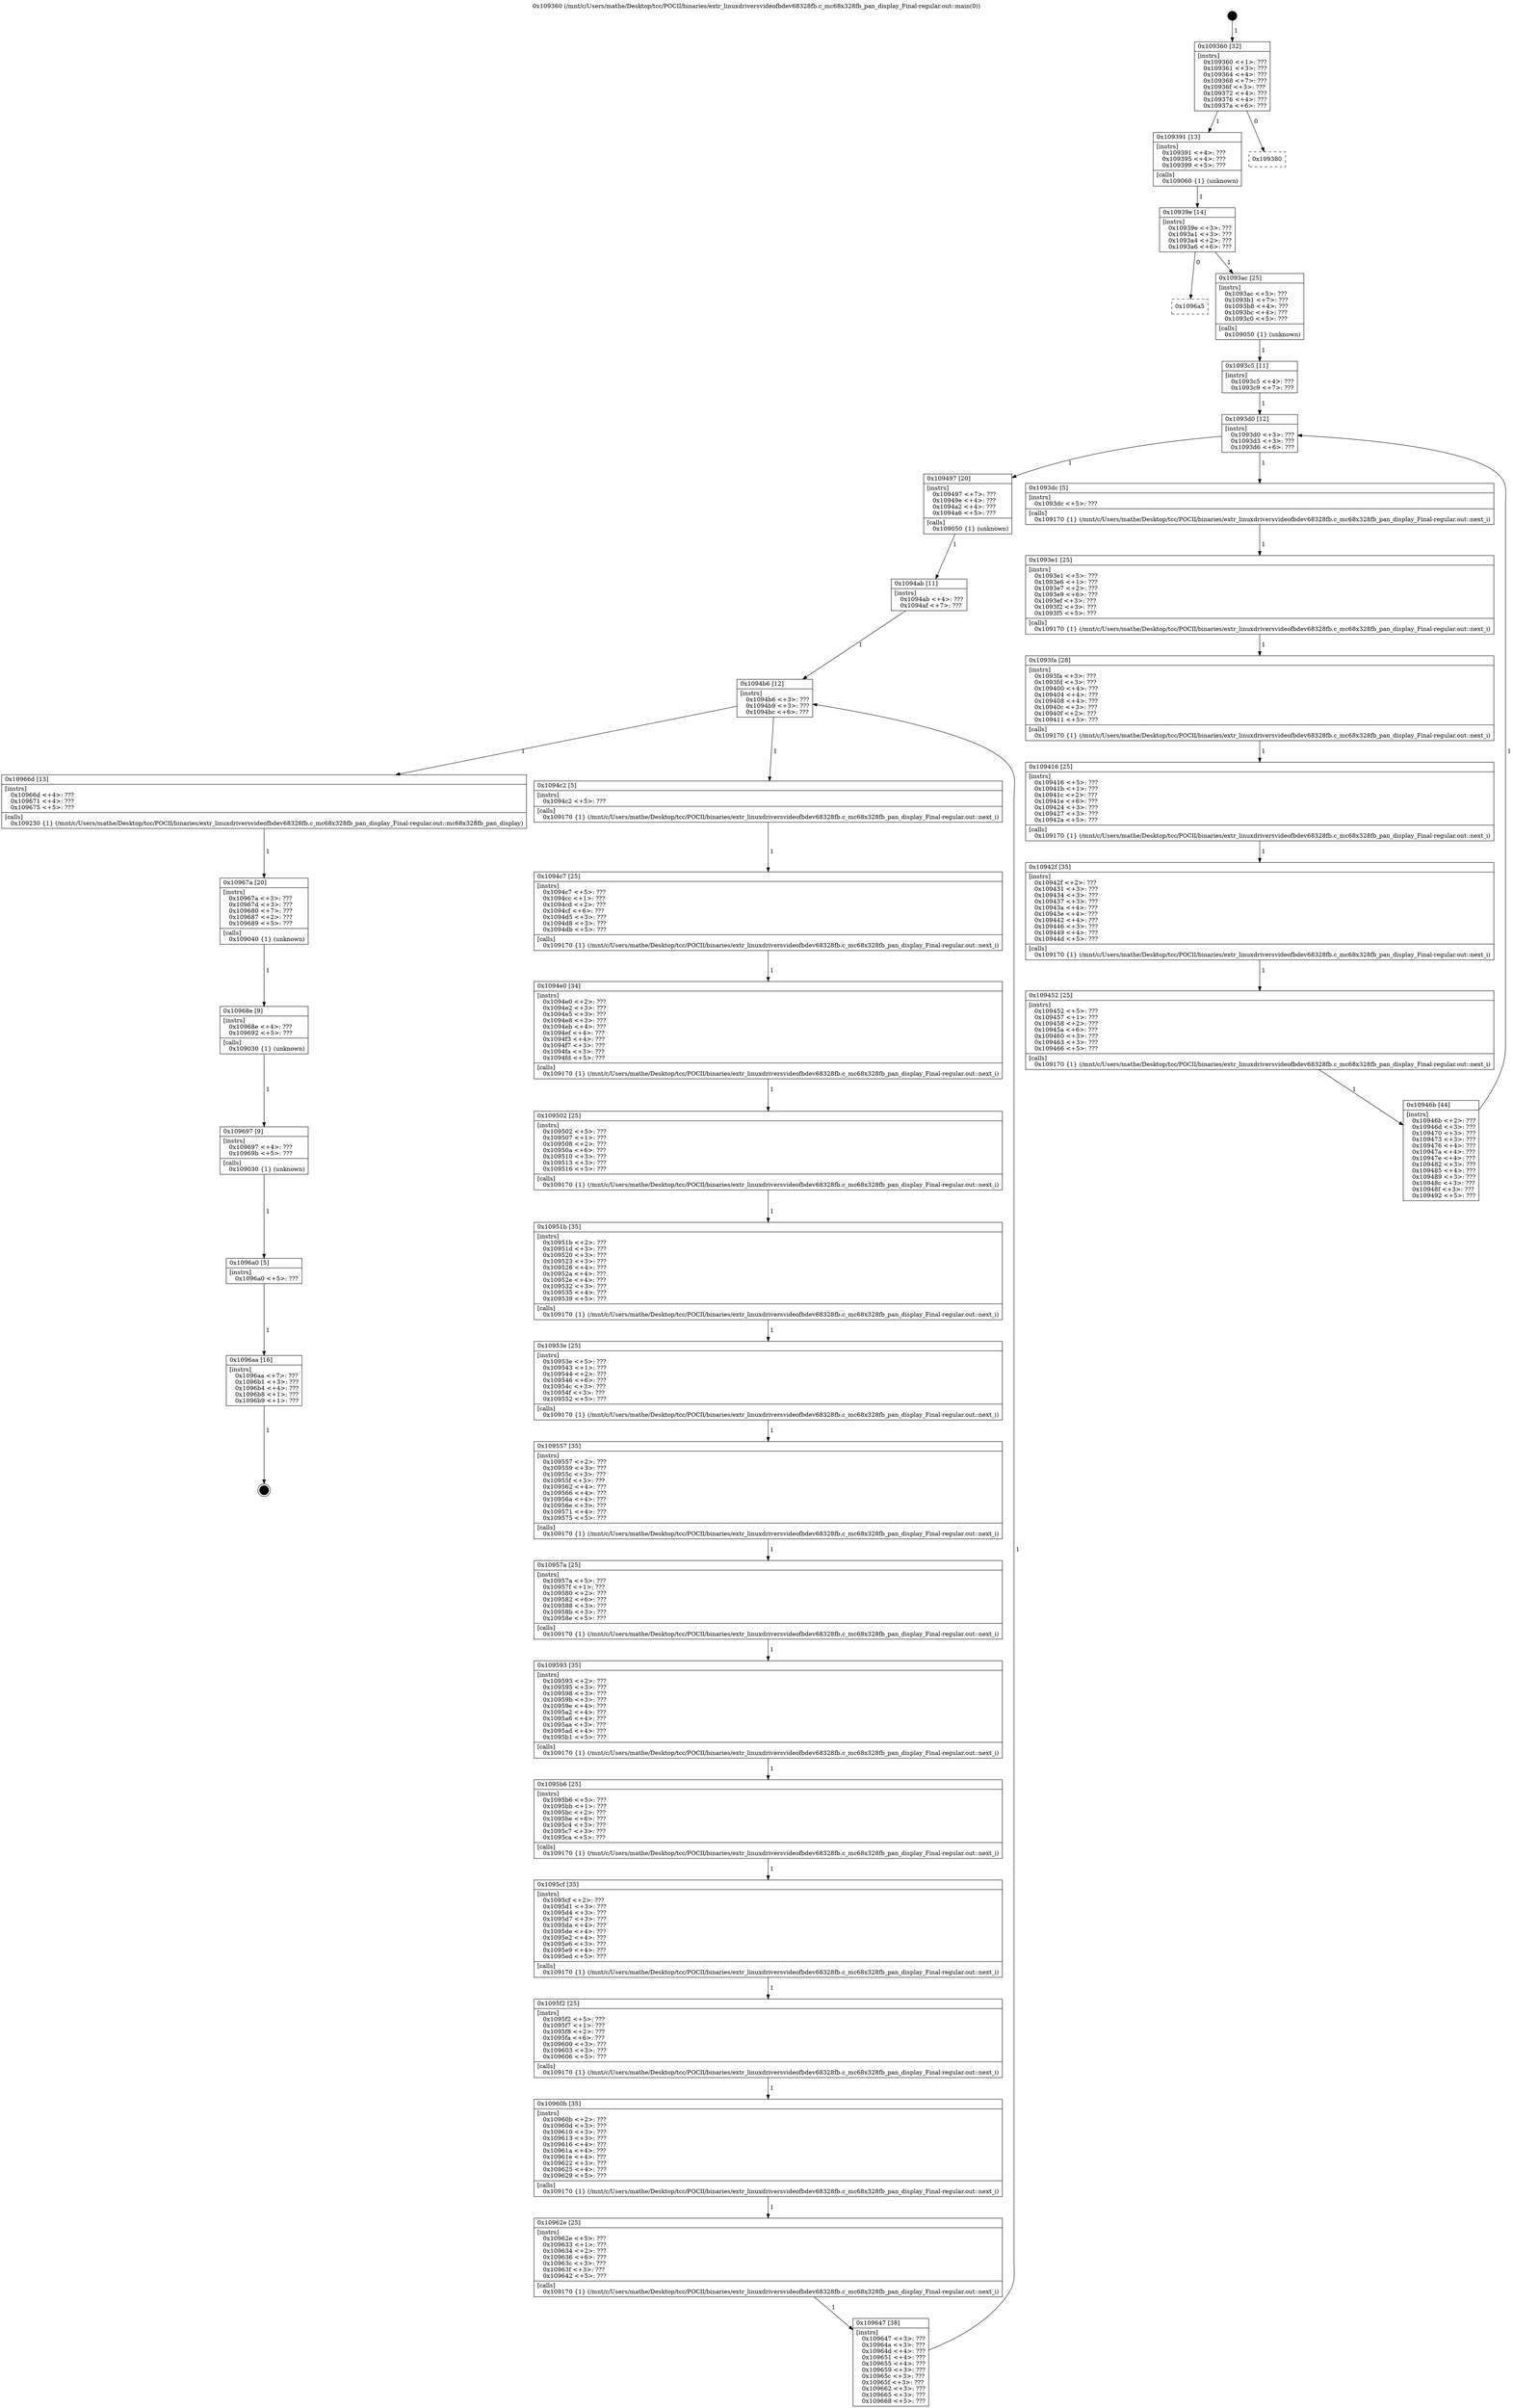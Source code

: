 digraph "0x109360" {
  label = "0x109360 (/mnt/c/Users/mathe/Desktop/tcc/POCII/binaries/extr_linuxdriversvideofbdev68328fb.c_mc68x328fb_pan_display_Final-regular.out::main(0))"
  labelloc = "t"
  node[shape=record]

  Entry [label="",width=0.3,height=0.3,shape=circle,fillcolor=black,style=filled]
  "0x109360" [label="{
     0x109360 [32]\l
     | [instrs]\l
     &nbsp;&nbsp;0x109360 \<+1\>: ???\l
     &nbsp;&nbsp;0x109361 \<+3\>: ???\l
     &nbsp;&nbsp;0x109364 \<+4\>: ???\l
     &nbsp;&nbsp;0x109368 \<+7\>: ???\l
     &nbsp;&nbsp;0x10936f \<+3\>: ???\l
     &nbsp;&nbsp;0x109372 \<+4\>: ???\l
     &nbsp;&nbsp;0x109376 \<+4\>: ???\l
     &nbsp;&nbsp;0x10937a \<+6\>: ???\l
  }"]
  "0x109391" [label="{
     0x109391 [13]\l
     | [instrs]\l
     &nbsp;&nbsp;0x109391 \<+4\>: ???\l
     &nbsp;&nbsp;0x109395 \<+4\>: ???\l
     &nbsp;&nbsp;0x109399 \<+5\>: ???\l
     | [calls]\l
     &nbsp;&nbsp;0x109060 \{1\} (unknown)\l
  }"]
  "0x109380" [label="{
     0x109380\l
  }", style=dashed]
  "0x10939e" [label="{
     0x10939e [14]\l
     | [instrs]\l
     &nbsp;&nbsp;0x10939e \<+3\>: ???\l
     &nbsp;&nbsp;0x1093a1 \<+3\>: ???\l
     &nbsp;&nbsp;0x1093a4 \<+2\>: ???\l
     &nbsp;&nbsp;0x1093a6 \<+6\>: ???\l
  }"]
  "0x1096a5" [label="{
     0x1096a5\l
  }", style=dashed]
  "0x1093ac" [label="{
     0x1093ac [25]\l
     | [instrs]\l
     &nbsp;&nbsp;0x1093ac \<+5\>: ???\l
     &nbsp;&nbsp;0x1093b1 \<+7\>: ???\l
     &nbsp;&nbsp;0x1093b8 \<+4\>: ???\l
     &nbsp;&nbsp;0x1093bc \<+4\>: ???\l
     &nbsp;&nbsp;0x1093c0 \<+5\>: ???\l
     | [calls]\l
     &nbsp;&nbsp;0x109050 \{1\} (unknown)\l
  }"]
  Exit [label="",width=0.3,height=0.3,shape=circle,fillcolor=black,style=filled,peripheries=2]
  "0x1093d0" [label="{
     0x1093d0 [12]\l
     | [instrs]\l
     &nbsp;&nbsp;0x1093d0 \<+3\>: ???\l
     &nbsp;&nbsp;0x1093d3 \<+3\>: ???\l
     &nbsp;&nbsp;0x1093d6 \<+6\>: ???\l
  }"]
  "0x109497" [label="{
     0x109497 [20]\l
     | [instrs]\l
     &nbsp;&nbsp;0x109497 \<+7\>: ???\l
     &nbsp;&nbsp;0x10949e \<+4\>: ???\l
     &nbsp;&nbsp;0x1094a2 \<+4\>: ???\l
     &nbsp;&nbsp;0x1094a6 \<+5\>: ???\l
     | [calls]\l
     &nbsp;&nbsp;0x109050 \{1\} (unknown)\l
  }"]
  "0x1093dc" [label="{
     0x1093dc [5]\l
     | [instrs]\l
     &nbsp;&nbsp;0x1093dc \<+5\>: ???\l
     | [calls]\l
     &nbsp;&nbsp;0x109170 \{1\} (/mnt/c/Users/mathe/Desktop/tcc/POCII/binaries/extr_linuxdriversvideofbdev68328fb.c_mc68x328fb_pan_display_Final-regular.out::next_i)\l
  }"]
  "0x1093e1" [label="{
     0x1093e1 [25]\l
     | [instrs]\l
     &nbsp;&nbsp;0x1093e1 \<+5\>: ???\l
     &nbsp;&nbsp;0x1093e6 \<+1\>: ???\l
     &nbsp;&nbsp;0x1093e7 \<+2\>: ???\l
     &nbsp;&nbsp;0x1093e9 \<+6\>: ???\l
     &nbsp;&nbsp;0x1093ef \<+3\>: ???\l
     &nbsp;&nbsp;0x1093f2 \<+3\>: ???\l
     &nbsp;&nbsp;0x1093f5 \<+5\>: ???\l
     | [calls]\l
     &nbsp;&nbsp;0x109170 \{1\} (/mnt/c/Users/mathe/Desktop/tcc/POCII/binaries/extr_linuxdriversvideofbdev68328fb.c_mc68x328fb_pan_display_Final-regular.out::next_i)\l
  }"]
  "0x1093fa" [label="{
     0x1093fa [28]\l
     | [instrs]\l
     &nbsp;&nbsp;0x1093fa \<+3\>: ???\l
     &nbsp;&nbsp;0x1093fd \<+3\>: ???\l
     &nbsp;&nbsp;0x109400 \<+4\>: ???\l
     &nbsp;&nbsp;0x109404 \<+4\>: ???\l
     &nbsp;&nbsp;0x109408 \<+4\>: ???\l
     &nbsp;&nbsp;0x10940c \<+3\>: ???\l
     &nbsp;&nbsp;0x10940f \<+2\>: ???\l
     &nbsp;&nbsp;0x109411 \<+5\>: ???\l
     | [calls]\l
     &nbsp;&nbsp;0x109170 \{1\} (/mnt/c/Users/mathe/Desktop/tcc/POCII/binaries/extr_linuxdriversvideofbdev68328fb.c_mc68x328fb_pan_display_Final-regular.out::next_i)\l
  }"]
  "0x109416" [label="{
     0x109416 [25]\l
     | [instrs]\l
     &nbsp;&nbsp;0x109416 \<+5\>: ???\l
     &nbsp;&nbsp;0x10941b \<+1\>: ???\l
     &nbsp;&nbsp;0x10941c \<+2\>: ???\l
     &nbsp;&nbsp;0x10941e \<+6\>: ???\l
     &nbsp;&nbsp;0x109424 \<+3\>: ???\l
     &nbsp;&nbsp;0x109427 \<+3\>: ???\l
     &nbsp;&nbsp;0x10942a \<+5\>: ???\l
     | [calls]\l
     &nbsp;&nbsp;0x109170 \{1\} (/mnt/c/Users/mathe/Desktop/tcc/POCII/binaries/extr_linuxdriversvideofbdev68328fb.c_mc68x328fb_pan_display_Final-regular.out::next_i)\l
  }"]
  "0x10942f" [label="{
     0x10942f [35]\l
     | [instrs]\l
     &nbsp;&nbsp;0x10942f \<+2\>: ???\l
     &nbsp;&nbsp;0x109431 \<+3\>: ???\l
     &nbsp;&nbsp;0x109434 \<+3\>: ???\l
     &nbsp;&nbsp;0x109437 \<+3\>: ???\l
     &nbsp;&nbsp;0x10943a \<+4\>: ???\l
     &nbsp;&nbsp;0x10943e \<+4\>: ???\l
     &nbsp;&nbsp;0x109442 \<+4\>: ???\l
     &nbsp;&nbsp;0x109446 \<+3\>: ???\l
     &nbsp;&nbsp;0x109449 \<+4\>: ???\l
     &nbsp;&nbsp;0x10944d \<+5\>: ???\l
     | [calls]\l
     &nbsp;&nbsp;0x109170 \{1\} (/mnt/c/Users/mathe/Desktop/tcc/POCII/binaries/extr_linuxdriversvideofbdev68328fb.c_mc68x328fb_pan_display_Final-regular.out::next_i)\l
  }"]
  "0x109452" [label="{
     0x109452 [25]\l
     | [instrs]\l
     &nbsp;&nbsp;0x109452 \<+5\>: ???\l
     &nbsp;&nbsp;0x109457 \<+1\>: ???\l
     &nbsp;&nbsp;0x109458 \<+2\>: ???\l
     &nbsp;&nbsp;0x10945a \<+6\>: ???\l
     &nbsp;&nbsp;0x109460 \<+3\>: ???\l
     &nbsp;&nbsp;0x109463 \<+3\>: ???\l
     &nbsp;&nbsp;0x109466 \<+5\>: ???\l
     | [calls]\l
     &nbsp;&nbsp;0x109170 \{1\} (/mnt/c/Users/mathe/Desktop/tcc/POCII/binaries/extr_linuxdriversvideofbdev68328fb.c_mc68x328fb_pan_display_Final-regular.out::next_i)\l
  }"]
  "0x10946b" [label="{
     0x10946b [44]\l
     | [instrs]\l
     &nbsp;&nbsp;0x10946b \<+2\>: ???\l
     &nbsp;&nbsp;0x10946d \<+3\>: ???\l
     &nbsp;&nbsp;0x109470 \<+3\>: ???\l
     &nbsp;&nbsp;0x109473 \<+3\>: ???\l
     &nbsp;&nbsp;0x109476 \<+4\>: ???\l
     &nbsp;&nbsp;0x10947a \<+4\>: ???\l
     &nbsp;&nbsp;0x10947e \<+4\>: ???\l
     &nbsp;&nbsp;0x109482 \<+3\>: ???\l
     &nbsp;&nbsp;0x109485 \<+4\>: ???\l
     &nbsp;&nbsp;0x109489 \<+3\>: ???\l
     &nbsp;&nbsp;0x10948c \<+3\>: ???\l
     &nbsp;&nbsp;0x10948f \<+3\>: ???\l
     &nbsp;&nbsp;0x109492 \<+5\>: ???\l
  }"]
  "0x1093c5" [label="{
     0x1093c5 [11]\l
     | [instrs]\l
     &nbsp;&nbsp;0x1093c5 \<+4\>: ???\l
     &nbsp;&nbsp;0x1093c9 \<+7\>: ???\l
  }"]
  "0x1094b6" [label="{
     0x1094b6 [12]\l
     | [instrs]\l
     &nbsp;&nbsp;0x1094b6 \<+3\>: ???\l
     &nbsp;&nbsp;0x1094b9 \<+3\>: ???\l
     &nbsp;&nbsp;0x1094bc \<+6\>: ???\l
  }"]
  "0x10966d" [label="{
     0x10966d [13]\l
     | [instrs]\l
     &nbsp;&nbsp;0x10966d \<+4\>: ???\l
     &nbsp;&nbsp;0x109671 \<+4\>: ???\l
     &nbsp;&nbsp;0x109675 \<+5\>: ???\l
     | [calls]\l
     &nbsp;&nbsp;0x109230 \{1\} (/mnt/c/Users/mathe/Desktop/tcc/POCII/binaries/extr_linuxdriversvideofbdev68328fb.c_mc68x328fb_pan_display_Final-regular.out::mc68x328fb_pan_display)\l
  }"]
  "0x1094c2" [label="{
     0x1094c2 [5]\l
     | [instrs]\l
     &nbsp;&nbsp;0x1094c2 \<+5\>: ???\l
     | [calls]\l
     &nbsp;&nbsp;0x109170 \{1\} (/mnt/c/Users/mathe/Desktop/tcc/POCII/binaries/extr_linuxdriversvideofbdev68328fb.c_mc68x328fb_pan_display_Final-regular.out::next_i)\l
  }"]
  "0x1094c7" [label="{
     0x1094c7 [25]\l
     | [instrs]\l
     &nbsp;&nbsp;0x1094c7 \<+5\>: ???\l
     &nbsp;&nbsp;0x1094cc \<+1\>: ???\l
     &nbsp;&nbsp;0x1094cd \<+2\>: ???\l
     &nbsp;&nbsp;0x1094cf \<+6\>: ???\l
     &nbsp;&nbsp;0x1094d5 \<+3\>: ???\l
     &nbsp;&nbsp;0x1094d8 \<+3\>: ???\l
     &nbsp;&nbsp;0x1094db \<+5\>: ???\l
     | [calls]\l
     &nbsp;&nbsp;0x109170 \{1\} (/mnt/c/Users/mathe/Desktop/tcc/POCII/binaries/extr_linuxdriversvideofbdev68328fb.c_mc68x328fb_pan_display_Final-regular.out::next_i)\l
  }"]
  "0x1094e0" [label="{
     0x1094e0 [34]\l
     | [instrs]\l
     &nbsp;&nbsp;0x1094e0 \<+2\>: ???\l
     &nbsp;&nbsp;0x1094e2 \<+3\>: ???\l
     &nbsp;&nbsp;0x1094e5 \<+3\>: ???\l
     &nbsp;&nbsp;0x1094e8 \<+3\>: ???\l
     &nbsp;&nbsp;0x1094eb \<+4\>: ???\l
     &nbsp;&nbsp;0x1094ef \<+4\>: ???\l
     &nbsp;&nbsp;0x1094f3 \<+4\>: ???\l
     &nbsp;&nbsp;0x1094f7 \<+3\>: ???\l
     &nbsp;&nbsp;0x1094fa \<+3\>: ???\l
     &nbsp;&nbsp;0x1094fd \<+5\>: ???\l
     | [calls]\l
     &nbsp;&nbsp;0x109170 \{1\} (/mnt/c/Users/mathe/Desktop/tcc/POCII/binaries/extr_linuxdriversvideofbdev68328fb.c_mc68x328fb_pan_display_Final-regular.out::next_i)\l
  }"]
  "0x109502" [label="{
     0x109502 [25]\l
     | [instrs]\l
     &nbsp;&nbsp;0x109502 \<+5\>: ???\l
     &nbsp;&nbsp;0x109507 \<+1\>: ???\l
     &nbsp;&nbsp;0x109508 \<+2\>: ???\l
     &nbsp;&nbsp;0x10950a \<+6\>: ???\l
     &nbsp;&nbsp;0x109510 \<+3\>: ???\l
     &nbsp;&nbsp;0x109513 \<+3\>: ???\l
     &nbsp;&nbsp;0x109516 \<+5\>: ???\l
     | [calls]\l
     &nbsp;&nbsp;0x109170 \{1\} (/mnt/c/Users/mathe/Desktop/tcc/POCII/binaries/extr_linuxdriversvideofbdev68328fb.c_mc68x328fb_pan_display_Final-regular.out::next_i)\l
  }"]
  "0x10951b" [label="{
     0x10951b [35]\l
     | [instrs]\l
     &nbsp;&nbsp;0x10951b \<+2\>: ???\l
     &nbsp;&nbsp;0x10951d \<+3\>: ???\l
     &nbsp;&nbsp;0x109520 \<+3\>: ???\l
     &nbsp;&nbsp;0x109523 \<+3\>: ???\l
     &nbsp;&nbsp;0x109526 \<+4\>: ???\l
     &nbsp;&nbsp;0x10952a \<+4\>: ???\l
     &nbsp;&nbsp;0x10952e \<+4\>: ???\l
     &nbsp;&nbsp;0x109532 \<+3\>: ???\l
     &nbsp;&nbsp;0x109535 \<+4\>: ???\l
     &nbsp;&nbsp;0x109539 \<+5\>: ???\l
     | [calls]\l
     &nbsp;&nbsp;0x109170 \{1\} (/mnt/c/Users/mathe/Desktop/tcc/POCII/binaries/extr_linuxdriversvideofbdev68328fb.c_mc68x328fb_pan_display_Final-regular.out::next_i)\l
  }"]
  "0x10953e" [label="{
     0x10953e [25]\l
     | [instrs]\l
     &nbsp;&nbsp;0x10953e \<+5\>: ???\l
     &nbsp;&nbsp;0x109543 \<+1\>: ???\l
     &nbsp;&nbsp;0x109544 \<+2\>: ???\l
     &nbsp;&nbsp;0x109546 \<+6\>: ???\l
     &nbsp;&nbsp;0x10954c \<+3\>: ???\l
     &nbsp;&nbsp;0x10954f \<+3\>: ???\l
     &nbsp;&nbsp;0x109552 \<+5\>: ???\l
     | [calls]\l
     &nbsp;&nbsp;0x109170 \{1\} (/mnt/c/Users/mathe/Desktop/tcc/POCII/binaries/extr_linuxdriversvideofbdev68328fb.c_mc68x328fb_pan_display_Final-regular.out::next_i)\l
  }"]
  "0x109557" [label="{
     0x109557 [35]\l
     | [instrs]\l
     &nbsp;&nbsp;0x109557 \<+2\>: ???\l
     &nbsp;&nbsp;0x109559 \<+3\>: ???\l
     &nbsp;&nbsp;0x10955c \<+3\>: ???\l
     &nbsp;&nbsp;0x10955f \<+3\>: ???\l
     &nbsp;&nbsp;0x109562 \<+4\>: ???\l
     &nbsp;&nbsp;0x109566 \<+4\>: ???\l
     &nbsp;&nbsp;0x10956a \<+4\>: ???\l
     &nbsp;&nbsp;0x10956e \<+3\>: ???\l
     &nbsp;&nbsp;0x109571 \<+4\>: ???\l
     &nbsp;&nbsp;0x109575 \<+5\>: ???\l
     | [calls]\l
     &nbsp;&nbsp;0x109170 \{1\} (/mnt/c/Users/mathe/Desktop/tcc/POCII/binaries/extr_linuxdriversvideofbdev68328fb.c_mc68x328fb_pan_display_Final-regular.out::next_i)\l
  }"]
  "0x10957a" [label="{
     0x10957a [25]\l
     | [instrs]\l
     &nbsp;&nbsp;0x10957a \<+5\>: ???\l
     &nbsp;&nbsp;0x10957f \<+1\>: ???\l
     &nbsp;&nbsp;0x109580 \<+2\>: ???\l
     &nbsp;&nbsp;0x109582 \<+6\>: ???\l
     &nbsp;&nbsp;0x109588 \<+3\>: ???\l
     &nbsp;&nbsp;0x10958b \<+3\>: ???\l
     &nbsp;&nbsp;0x10958e \<+5\>: ???\l
     | [calls]\l
     &nbsp;&nbsp;0x109170 \{1\} (/mnt/c/Users/mathe/Desktop/tcc/POCII/binaries/extr_linuxdriversvideofbdev68328fb.c_mc68x328fb_pan_display_Final-regular.out::next_i)\l
  }"]
  "0x109593" [label="{
     0x109593 [35]\l
     | [instrs]\l
     &nbsp;&nbsp;0x109593 \<+2\>: ???\l
     &nbsp;&nbsp;0x109595 \<+3\>: ???\l
     &nbsp;&nbsp;0x109598 \<+3\>: ???\l
     &nbsp;&nbsp;0x10959b \<+3\>: ???\l
     &nbsp;&nbsp;0x10959e \<+4\>: ???\l
     &nbsp;&nbsp;0x1095a2 \<+4\>: ???\l
     &nbsp;&nbsp;0x1095a6 \<+4\>: ???\l
     &nbsp;&nbsp;0x1095aa \<+3\>: ???\l
     &nbsp;&nbsp;0x1095ad \<+4\>: ???\l
     &nbsp;&nbsp;0x1095b1 \<+5\>: ???\l
     | [calls]\l
     &nbsp;&nbsp;0x109170 \{1\} (/mnt/c/Users/mathe/Desktop/tcc/POCII/binaries/extr_linuxdriversvideofbdev68328fb.c_mc68x328fb_pan_display_Final-regular.out::next_i)\l
  }"]
  "0x1095b6" [label="{
     0x1095b6 [25]\l
     | [instrs]\l
     &nbsp;&nbsp;0x1095b6 \<+5\>: ???\l
     &nbsp;&nbsp;0x1095bb \<+1\>: ???\l
     &nbsp;&nbsp;0x1095bc \<+2\>: ???\l
     &nbsp;&nbsp;0x1095be \<+6\>: ???\l
     &nbsp;&nbsp;0x1095c4 \<+3\>: ???\l
     &nbsp;&nbsp;0x1095c7 \<+3\>: ???\l
     &nbsp;&nbsp;0x1095ca \<+5\>: ???\l
     | [calls]\l
     &nbsp;&nbsp;0x109170 \{1\} (/mnt/c/Users/mathe/Desktop/tcc/POCII/binaries/extr_linuxdriversvideofbdev68328fb.c_mc68x328fb_pan_display_Final-regular.out::next_i)\l
  }"]
  "0x1095cf" [label="{
     0x1095cf [35]\l
     | [instrs]\l
     &nbsp;&nbsp;0x1095cf \<+2\>: ???\l
     &nbsp;&nbsp;0x1095d1 \<+3\>: ???\l
     &nbsp;&nbsp;0x1095d4 \<+3\>: ???\l
     &nbsp;&nbsp;0x1095d7 \<+3\>: ???\l
     &nbsp;&nbsp;0x1095da \<+4\>: ???\l
     &nbsp;&nbsp;0x1095de \<+4\>: ???\l
     &nbsp;&nbsp;0x1095e2 \<+4\>: ???\l
     &nbsp;&nbsp;0x1095e6 \<+3\>: ???\l
     &nbsp;&nbsp;0x1095e9 \<+4\>: ???\l
     &nbsp;&nbsp;0x1095ed \<+5\>: ???\l
     | [calls]\l
     &nbsp;&nbsp;0x109170 \{1\} (/mnt/c/Users/mathe/Desktop/tcc/POCII/binaries/extr_linuxdriversvideofbdev68328fb.c_mc68x328fb_pan_display_Final-regular.out::next_i)\l
  }"]
  "0x1095f2" [label="{
     0x1095f2 [25]\l
     | [instrs]\l
     &nbsp;&nbsp;0x1095f2 \<+5\>: ???\l
     &nbsp;&nbsp;0x1095f7 \<+1\>: ???\l
     &nbsp;&nbsp;0x1095f8 \<+2\>: ???\l
     &nbsp;&nbsp;0x1095fa \<+6\>: ???\l
     &nbsp;&nbsp;0x109600 \<+3\>: ???\l
     &nbsp;&nbsp;0x109603 \<+3\>: ???\l
     &nbsp;&nbsp;0x109606 \<+5\>: ???\l
     | [calls]\l
     &nbsp;&nbsp;0x109170 \{1\} (/mnt/c/Users/mathe/Desktop/tcc/POCII/binaries/extr_linuxdriversvideofbdev68328fb.c_mc68x328fb_pan_display_Final-regular.out::next_i)\l
  }"]
  "0x10960b" [label="{
     0x10960b [35]\l
     | [instrs]\l
     &nbsp;&nbsp;0x10960b \<+2\>: ???\l
     &nbsp;&nbsp;0x10960d \<+3\>: ???\l
     &nbsp;&nbsp;0x109610 \<+3\>: ???\l
     &nbsp;&nbsp;0x109613 \<+3\>: ???\l
     &nbsp;&nbsp;0x109616 \<+4\>: ???\l
     &nbsp;&nbsp;0x10961a \<+4\>: ???\l
     &nbsp;&nbsp;0x10961e \<+4\>: ???\l
     &nbsp;&nbsp;0x109622 \<+3\>: ???\l
     &nbsp;&nbsp;0x109625 \<+4\>: ???\l
     &nbsp;&nbsp;0x109629 \<+5\>: ???\l
     | [calls]\l
     &nbsp;&nbsp;0x109170 \{1\} (/mnt/c/Users/mathe/Desktop/tcc/POCII/binaries/extr_linuxdriversvideofbdev68328fb.c_mc68x328fb_pan_display_Final-regular.out::next_i)\l
  }"]
  "0x10962e" [label="{
     0x10962e [25]\l
     | [instrs]\l
     &nbsp;&nbsp;0x10962e \<+5\>: ???\l
     &nbsp;&nbsp;0x109633 \<+1\>: ???\l
     &nbsp;&nbsp;0x109634 \<+2\>: ???\l
     &nbsp;&nbsp;0x109636 \<+6\>: ???\l
     &nbsp;&nbsp;0x10963c \<+3\>: ???\l
     &nbsp;&nbsp;0x10963f \<+3\>: ???\l
     &nbsp;&nbsp;0x109642 \<+5\>: ???\l
     | [calls]\l
     &nbsp;&nbsp;0x109170 \{1\} (/mnt/c/Users/mathe/Desktop/tcc/POCII/binaries/extr_linuxdriversvideofbdev68328fb.c_mc68x328fb_pan_display_Final-regular.out::next_i)\l
  }"]
  "0x109647" [label="{
     0x109647 [38]\l
     | [instrs]\l
     &nbsp;&nbsp;0x109647 \<+3\>: ???\l
     &nbsp;&nbsp;0x10964a \<+3\>: ???\l
     &nbsp;&nbsp;0x10964d \<+4\>: ???\l
     &nbsp;&nbsp;0x109651 \<+4\>: ???\l
     &nbsp;&nbsp;0x109655 \<+4\>: ???\l
     &nbsp;&nbsp;0x109659 \<+3\>: ???\l
     &nbsp;&nbsp;0x10965c \<+3\>: ???\l
     &nbsp;&nbsp;0x10965f \<+3\>: ???\l
     &nbsp;&nbsp;0x109662 \<+3\>: ???\l
     &nbsp;&nbsp;0x109665 \<+3\>: ???\l
     &nbsp;&nbsp;0x109668 \<+5\>: ???\l
  }"]
  "0x1094ab" [label="{
     0x1094ab [11]\l
     | [instrs]\l
     &nbsp;&nbsp;0x1094ab \<+4\>: ???\l
     &nbsp;&nbsp;0x1094af \<+7\>: ???\l
  }"]
  "0x10967a" [label="{
     0x10967a [20]\l
     | [instrs]\l
     &nbsp;&nbsp;0x10967a \<+3\>: ???\l
     &nbsp;&nbsp;0x10967d \<+3\>: ???\l
     &nbsp;&nbsp;0x109680 \<+7\>: ???\l
     &nbsp;&nbsp;0x109687 \<+2\>: ???\l
     &nbsp;&nbsp;0x109689 \<+5\>: ???\l
     | [calls]\l
     &nbsp;&nbsp;0x109040 \{1\} (unknown)\l
  }"]
  "0x10968e" [label="{
     0x10968e [9]\l
     | [instrs]\l
     &nbsp;&nbsp;0x10968e \<+4\>: ???\l
     &nbsp;&nbsp;0x109692 \<+5\>: ???\l
     | [calls]\l
     &nbsp;&nbsp;0x109030 \{1\} (unknown)\l
  }"]
  "0x109697" [label="{
     0x109697 [9]\l
     | [instrs]\l
     &nbsp;&nbsp;0x109697 \<+4\>: ???\l
     &nbsp;&nbsp;0x10969b \<+5\>: ???\l
     | [calls]\l
     &nbsp;&nbsp;0x109030 \{1\} (unknown)\l
  }"]
  "0x1096a0" [label="{
     0x1096a0 [5]\l
     | [instrs]\l
     &nbsp;&nbsp;0x1096a0 \<+5\>: ???\l
  }"]
  "0x1096aa" [label="{
     0x1096aa [16]\l
     | [instrs]\l
     &nbsp;&nbsp;0x1096aa \<+7\>: ???\l
     &nbsp;&nbsp;0x1096b1 \<+3\>: ???\l
     &nbsp;&nbsp;0x1096b4 \<+4\>: ???\l
     &nbsp;&nbsp;0x1096b8 \<+1\>: ???\l
     &nbsp;&nbsp;0x1096b9 \<+1\>: ???\l
  }"]
  Entry -> "0x109360" [label=" 1"]
  "0x109360" -> "0x109391" [label=" 1"]
  "0x109360" -> "0x109380" [label=" 0"]
  "0x109391" -> "0x10939e" [label=" 1"]
  "0x10939e" -> "0x1096a5" [label=" 0"]
  "0x10939e" -> "0x1093ac" [label=" 1"]
  "0x1096aa" -> Exit [label=" 1"]
  "0x1093ac" -> "0x1093c5" [label=" 1"]
  "0x1093d0" -> "0x109497" [label=" 1"]
  "0x1093d0" -> "0x1093dc" [label=" 1"]
  "0x1093dc" -> "0x1093e1" [label=" 1"]
  "0x1093e1" -> "0x1093fa" [label=" 1"]
  "0x1093fa" -> "0x109416" [label=" 1"]
  "0x109416" -> "0x10942f" [label=" 1"]
  "0x10942f" -> "0x109452" [label=" 1"]
  "0x109452" -> "0x10946b" [label=" 1"]
  "0x1093c5" -> "0x1093d0" [label=" 1"]
  "0x10946b" -> "0x1093d0" [label=" 1"]
  "0x109497" -> "0x1094ab" [label=" 1"]
  "0x1094b6" -> "0x10966d" [label=" 1"]
  "0x1094b6" -> "0x1094c2" [label=" 1"]
  "0x1094c2" -> "0x1094c7" [label=" 1"]
  "0x1094c7" -> "0x1094e0" [label=" 1"]
  "0x1094e0" -> "0x109502" [label=" 1"]
  "0x109502" -> "0x10951b" [label=" 1"]
  "0x10951b" -> "0x10953e" [label=" 1"]
  "0x10953e" -> "0x109557" [label=" 1"]
  "0x109557" -> "0x10957a" [label=" 1"]
  "0x10957a" -> "0x109593" [label=" 1"]
  "0x109593" -> "0x1095b6" [label=" 1"]
  "0x1095b6" -> "0x1095cf" [label=" 1"]
  "0x1095cf" -> "0x1095f2" [label=" 1"]
  "0x1095f2" -> "0x10960b" [label=" 1"]
  "0x10960b" -> "0x10962e" [label=" 1"]
  "0x10962e" -> "0x109647" [label=" 1"]
  "0x1094ab" -> "0x1094b6" [label=" 1"]
  "0x109647" -> "0x1094b6" [label=" 1"]
  "0x10966d" -> "0x10967a" [label=" 1"]
  "0x10967a" -> "0x10968e" [label=" 1"]
  "0x10968e" -> "0x109697" [label=" 1"]
  "0x109697" -> "0x1096a0" [label=" 1"]
  "0x1096a0" -> "0x1096aa" [label=" 1"]
}
